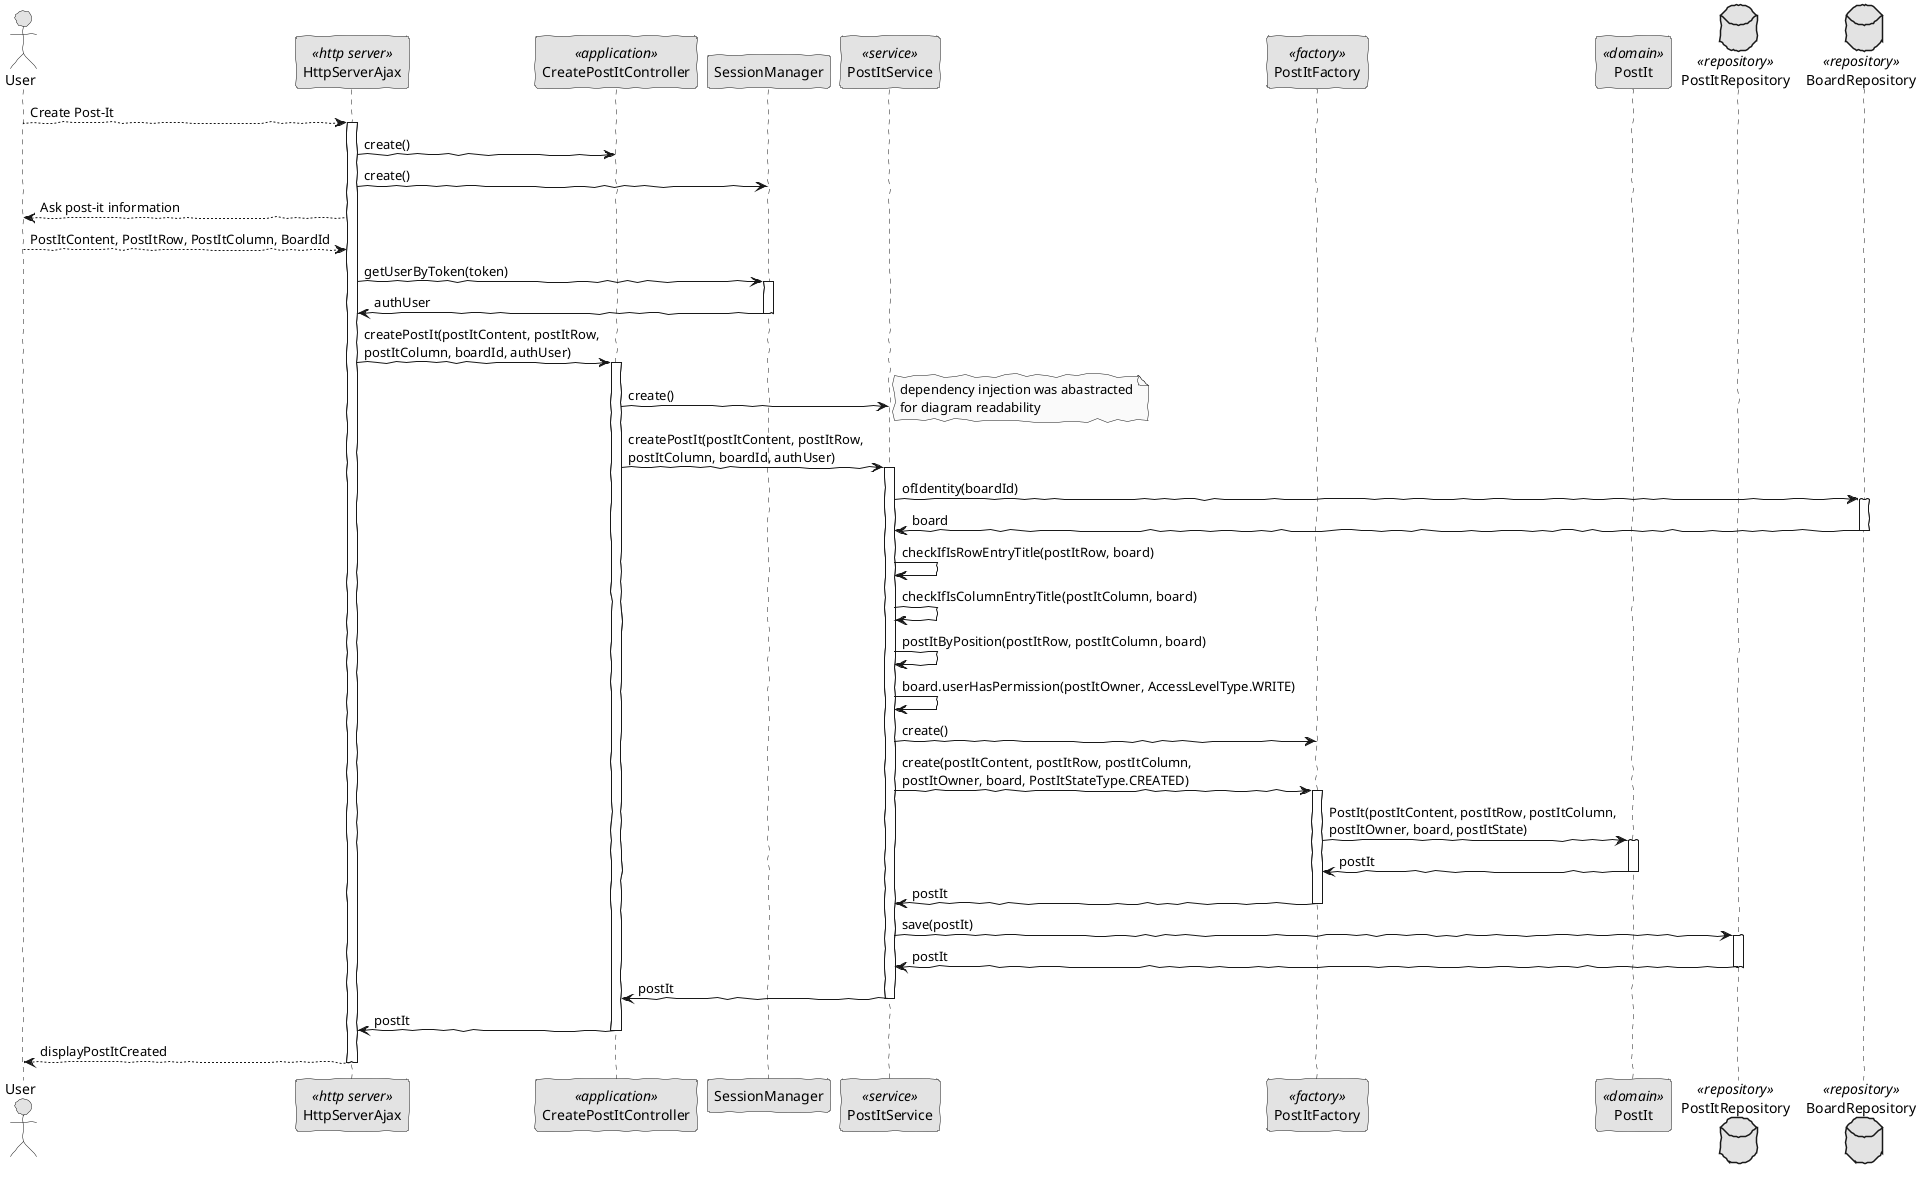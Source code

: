 @startuml
'http://plantuml.com/skinparam.html
skinparam handwritten true
skinparam monochrome true
skinparam packageStyle rect
skinparam defaultFontName FG Virgil
skinparam shadowing false

actor User as Actor
participant HttpServerAjax as Server <<http server>>
participant CreatePostItController as Controller <<application>>
participant SessionManager as SM
participant PostItService as Service <<service>>
participant PostItFactory as PFactory <<factory>>
participant PostIt as Domain <<domain>>
database PostItRepository as Repository <<repository>>
database BoardRepository as RepositoryB <<repository>>


Actor --> Server: Create Post-It
activate Server
    Server -> Controller: create()
    Server -> SM: create()

    Server --> Actor: Ask post-it information
    Actor --> Server: PostItContent, PostItRow, PostItColumn, BoardId


    Server -> SM: getUserByToken(token)
    activate SM
    SM -> Server: authUser
    deactivate SM
        
    Server -> Controller: createPostIt(postItContent, postItRow,\npostItColumn, boardId, authUser)
    activate Controller


    Controller -> Service: create()
    note right: dependency injection was abastracted\nfor diagram readability

    Controller -> Service: createPostIt(postItContent, postItRow,\npostItColumn, boardId, authUser)
    activate Service

        Service -> RepositoryB: ofIdentity(boardId)
        activate RepositoryB
        RepositoryB -> Service: board
        deactivate RepositoryB

        Service -> Service: checkIfIsRowEntryTitle(postItRow, board)
        Service -> Service: checkIfIsColumnEntryTitle(postItColumn, board)
        Service -> Service: postItByPosition(postItRow, postItColumn, board)
        Service -> Service: board.userHasPermission(postItOwner, AccessLevelType.WRITE)


        Service -> PFactory: create()
        Service -> PFactory: create(postItContent, postItRow, postItColumn,\npostItOwner, board, PostItStateType.CREATED)
        activate PFactory

        PFactory -> Domain: PostIt(postItContent, postItRow, postItColumn,\npostItOwner, board, postItState)
        activate Domain
            Domain -> PFactory: postIt
        deactivate Domain
            PFactory -> Service: postIt
        deactivate PFactory


        Service -> Repository: save(postIt)
        activate Repository
        Repository -> Service: postIt
        deactivate Repository

        Service -> Controller: postIt
        deactivate Service
        Controller -> Server: postIt
        deactivate Controller

        Server --> Actor: displayPostItCreated

deactivate Server
@enduml